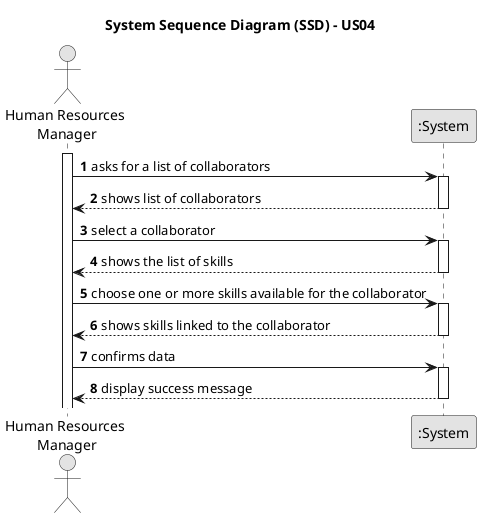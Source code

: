 @startuml
skinparam monochrome true
skinparam packageStyle rectangle
skinparam shadowing false

title System Sequence Diagram (SSD) - US04

autonumber

actor "Human Resources\n Manager" as Employee
participant ":System" as System

activate Employee
            Employee -> System : asks for a list of collaborators
           activate System

               System --> Employee : shows list of collaborators
           deactivate System
           Employee -> System : select a collaborator
                      activate System

                          System --> Employee : shows the list of skills
                      deactivate System


   Employee -> System : choose one or more skills available for the collaborator
       activate System

           System --> Employee : shows skills linked to the collaborator
       deactivate System

       Employee -> System : confirms data
       activate System

           System --> Employee : display success message
       deactivate System


    deactivate System
@enduml